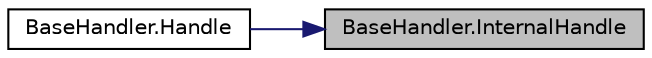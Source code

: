 digraph "BaseHandler.InternalHandle"
{
 // INTERACTIVE_SVG=YES
 // LATEX_PDF_SIZE
  edge [fontname="Helvetica",fontsize="10",labelfontname="Helvetica",labelfontsize="10"];
  node [fontname="Helvetica",fontsize="10",shape=record];
  rankdir="RL";
  Node1 [label="BaseHandler.InternalHandle",height=0.2,width=0.4,color="black", fillcolor="grey75", style="filled", fontcolor="black",tooltip="Se procesa el mensaje y asigna la respuesta al mensaje."];
  Node1 -> Node2 [dir="back",color="midnightblue",fontsize="10",style="solid",fontname="Helvetica"];
  Node2 [label="BaseHandler.Handle",height=0.2,width=0.4,color="black", fillcolor="white", style="filled",URL="$classBaseHandler.html#ad04bd3828a1129f6f12f44499860215e",tooltip="Procesa el mensaje o lo pasa al siguiente \"handler\" si existe."];
}
